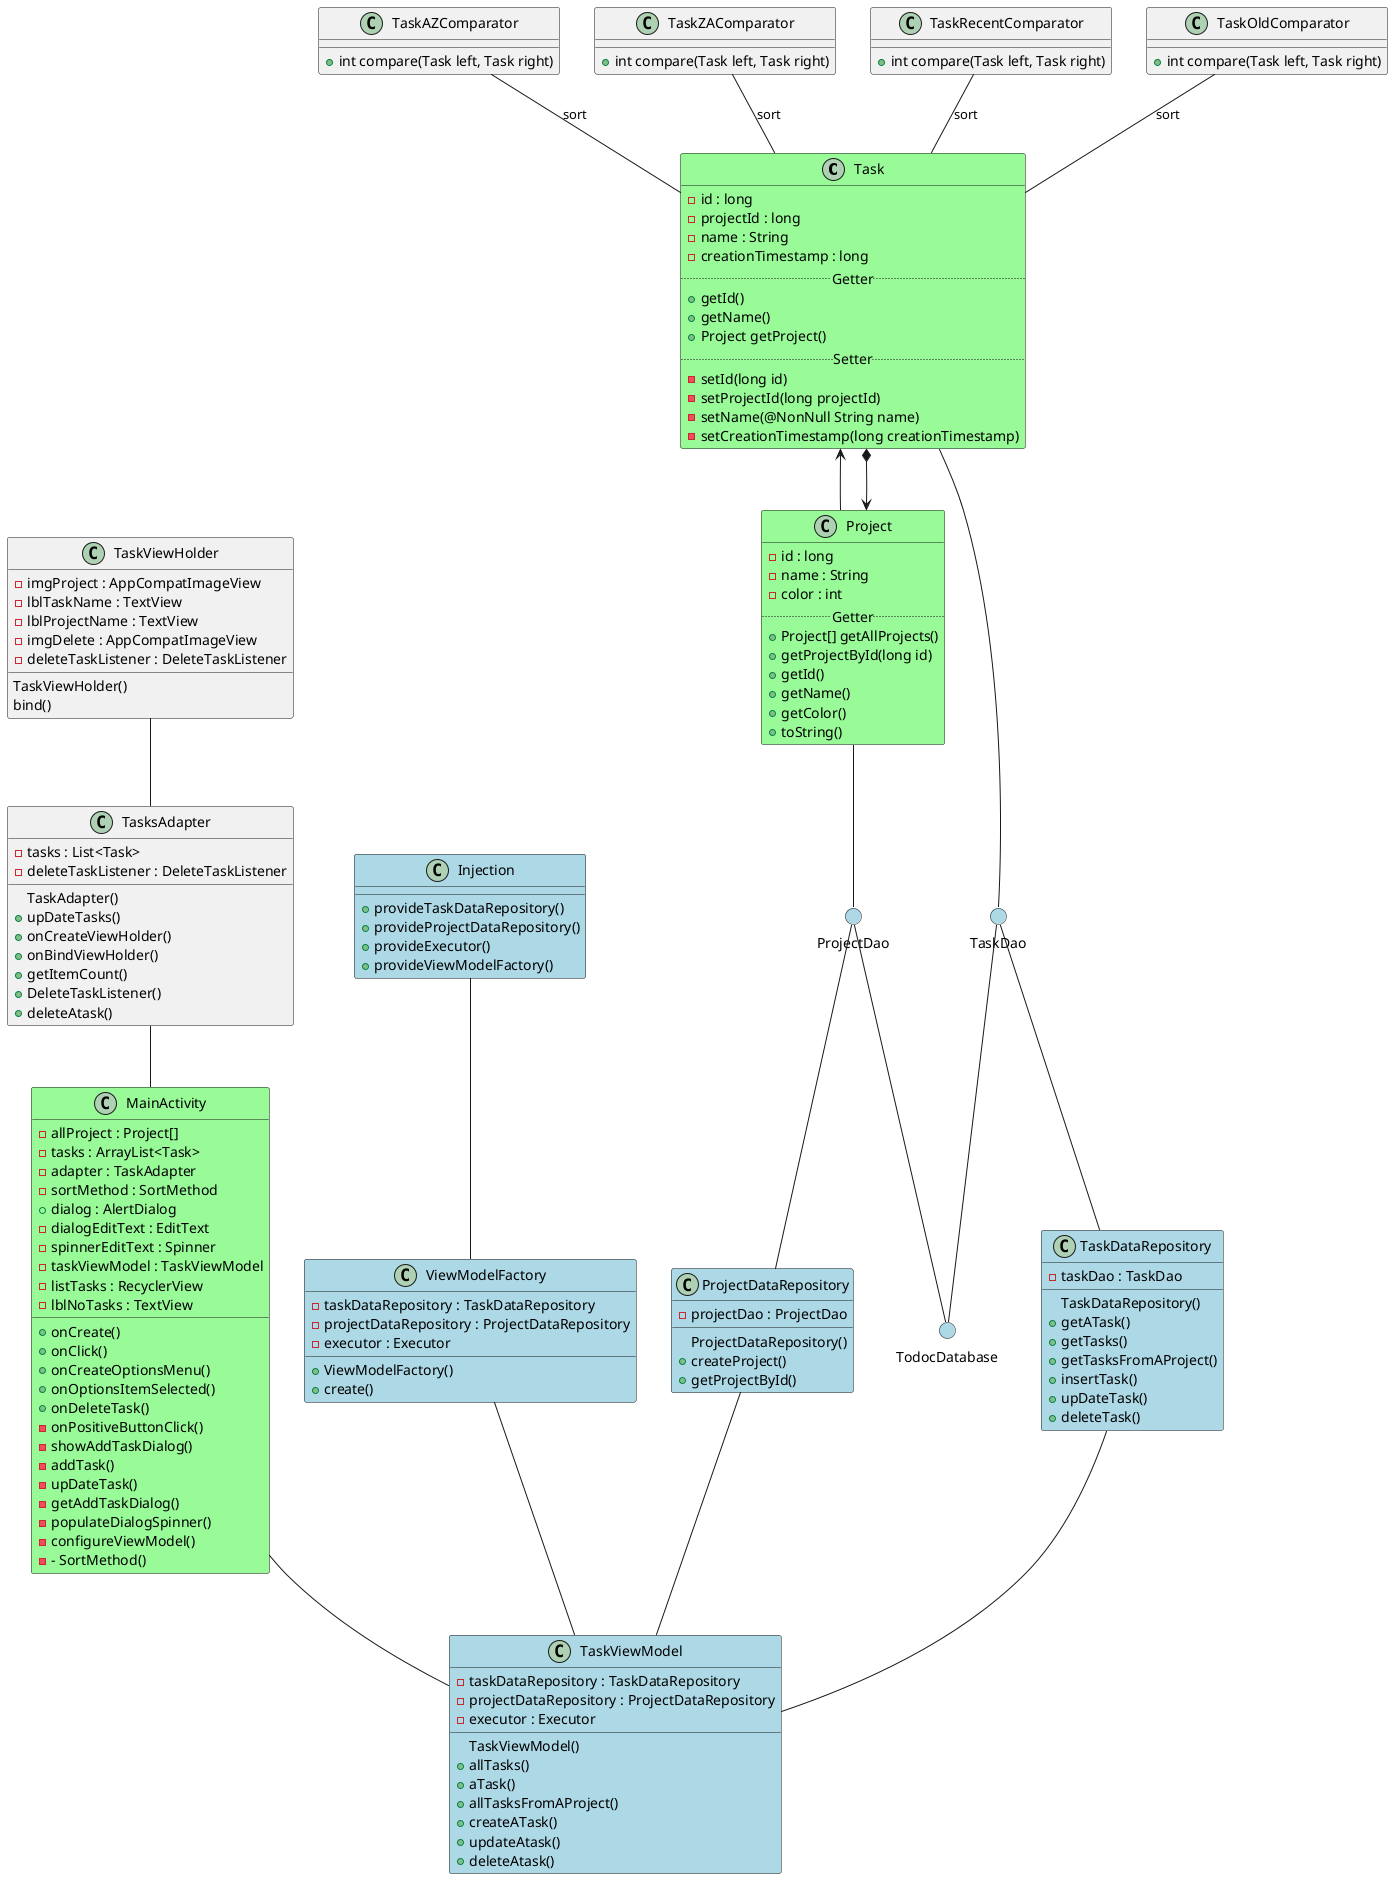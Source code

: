 @startuml Todoc Classes Diagram
class Task {
 - id : long
 - projectId : long
 - name : String
 - creationTimestamp : long
 ..Getter..
 + getId()
 + getName()
 + Project getProject()
 ..Setter..
 - setId(long id)
 - setProjectId(long projectId)
 - setName(@NonNull String name)
 - setCreationTimestamp(long creationTimestamp)
 }

class TaskAZComparator {
 + int compare(Task left, Task right)
 }

class TaskZAComparator {
 + int compare(Task left, Task right)
 }

class TaskRecentComparator {
+ int compare(Task left, Task right)
 }

class TaskOldComparator {
 + int compare(Task left, Task right)
 }

class Project {
 - id : long
 - name : String
 - color : int
 ..Getter..
 + Project[] getAllProjects()
 + getProjectById(long id)
 + getId()
 + getName()
 + getColor()
 + toString()
 }

Project <--* Task
Task <-- Project
class Task #back:palegreen
class Project #back:palegreen

TaskAZComparator -- Task : sort
TaskZAComparator -- Task : sort
TaskRecentComparator -- Task : sort
TaskOldComparator -- Task : sort

class MainActivity {
 - allProject : Project[]
 - tasks : ArrayList<Task>
 - adapter : TaskAdapter
 - sortMethod : SortMethod
 + dialog : AlertDialog
 - dialogEditText : EditText
 - spinnerEditText : Spinner
 - taskViewModel : TaskViewModel
 - listTasks : RecyclerView
 - lblNoTasks : TextView

 + onCreate()
 + onClick()
 + onCreateOptionsMenu()
 + onOptionsItemSelected()
 + onDeleteTask()
 - onPositiveButtonClick()
 - showAddTaskDialog()
 - addTask()
 - upDateTask()
 - getAddTaskDialog()
 - populateDialogSpinner()
 - configureViewModel()
 - - SortMethod()
 }

 circle TaskDao
 circle TodocDatabase
 circle ProjectDao

 circle TaskDao #back:lightblue
  circle TodocDatabase #back:lightblue
  circle ProjectDao #back:lightblue

 class TaskDataRepository {
  - taskDao : TaskDao

    TaskDataRepository()
  + getATask()
  + getTasks()
  + getTasksFromAProject()
  + insertTask()
  + upDateTask()
  + deleteTask()
  }

 class ProjectDataRepository {
  - projectDao : ProjectDao

    ProjectDataRepository()
  + createProject()
  + getProjectById()
  }

 class ViewModelFactory {
 - taskDataRepository : TaskDataRepository
 - projectDataRepository : ProjectDataRepository
 - executor : Executor

 + ViewModelFactory()
 + create()
 }

class TaskViewModel {
 - taskDataRepository : TaskDataRepository
 - projectDataRepository : ProjectDataRepository
 - executor : Executor

   TaskViewModel()
 + allTasks()
 + aTask()
 + allTasksFromAProject()
 + createATask()
 + updateAtask()
 + deleteAtask()
 }

 class Injection{
 + provideTaskDataRepository()
 + provideProjectDataRepository()
 + provideExecutor()
 + provideViewModelFactory()
 }

 class TasksAdapter {
  - tasks : List<Task>
  - deleteTaskListener : DeleteTaskListener

    TaskAdapter()
  + upDateTasks()
  + onCreateViewHolder()
  + onBindViewHolder()
  + getItemCount()
  + DeleteTaskListener()
  + deleteAtask()
  }

  class TaskViewHolder {
  - imgProject : AppCompatImageView
  - lblTaskName : TextView
  - lblProjectName : TextView
  - imgDelete : AppCompatImageView
  - deleteTaskListener : DeleteTaskListener

   TaskViewHolder()
   bind()
  }

  TaskViewHolder -- TasksAdapter
  TasksAdapter -- MainActivity
  MainActivity -- TaskViewModel
  ViewModelFactory -- TaskViewModel
  Injection -- ViewModelFactory
  ProjectDataRepository -- TaskViewModel
  TaskDataRepository -- TaskViewModel
  ProjectDao -- ProjectDataRepository
  TaskDao -- TaskDataRepository
  TaskDao -- TodocDatabase
  ProjectDao -- TodocDatabase
  Task -- TaskDao
  Project -- ProjectDao

  class MainActivity #back:palegreen
  class TaskDataRepository #back:lightblue
  class ProjectDataRepository #back:lightblue
  class TaskViewModel #back:lightblue
  class ViewModelFactory #back:lightblue
  class Injection #back:lightblue

@enduml
